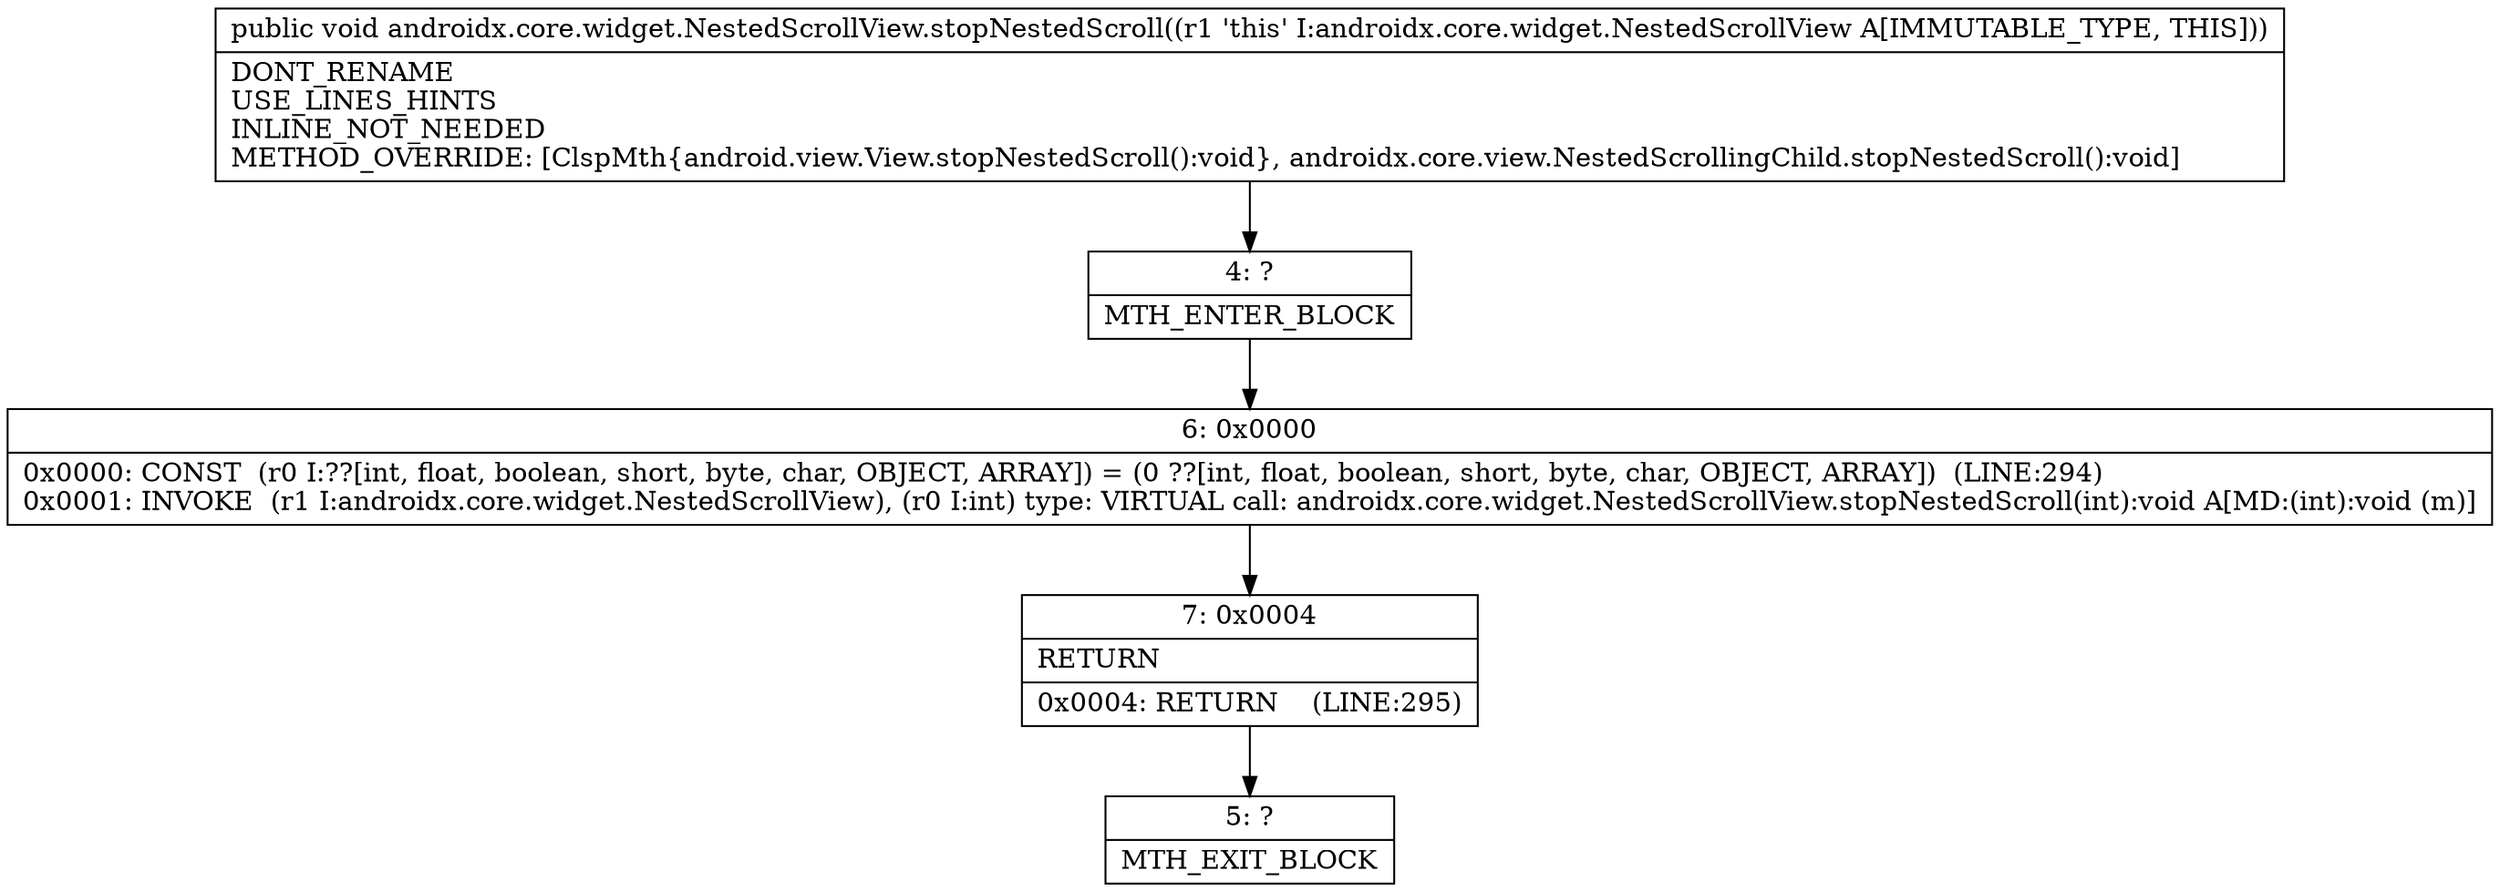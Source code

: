 digraph "CFG forandroidx.core.widget.NestedScrollView.stopNestedScroll()V" {
Node_4 [shape=record,label="{4\:\ ?|MTH_ENTER_BLOCK\l}"];
Node_6 [shape=record,label="{6\:\ 0x0000|0x0000: CONST  (r0 I:??[int, float, boolean, short, byte, char, OBJECT, ARRAY]) = (0 ??[int, float, boolean, short, byte, char, OBJECT, ARRAY])  (LINE:294)\l0x0001: INVOKE  (r1 I:androidx.core.widget.NestedScrollView), (r0 I:int) type: VIRTUAL call: androidx.core.widget.NestedScrollView.stopNestedScroll(int):void A[MD:(int):void (m)]\l}"];
Node_7 [shape=record,label="{7\:\ 0x0004|RETURN\l|0x0004: RETURN    (LINE:295)\l}"];
Node_5 [shape=record,label="{5\:\ ?|MTH_EXIT_BLOCK\l}"];
MethodNode[shape=record,label="{public void androidx.core.widget.NestedScrollView.stopNestedScroll((r1 'this' I:androidx.core.widget.NestedScrollView A[IMMUTABLE_TYPE, THIS]))  | DONT_RENAME\lUSE_LINES_HINTS\lINLINE_NOT_NEEDED\lMETHOD_OVERRIDE: [ClspMth\{android.view.View.stopNestedScroll():void\}, androidx.core.view.NestedScrollingChild.stopNestedScroll():void]\l}"];
MethodNode -> Node_4;Node_4 -> Node_6;
Node_6 -> Node_7;
Node_7 -> Node_5;
}

